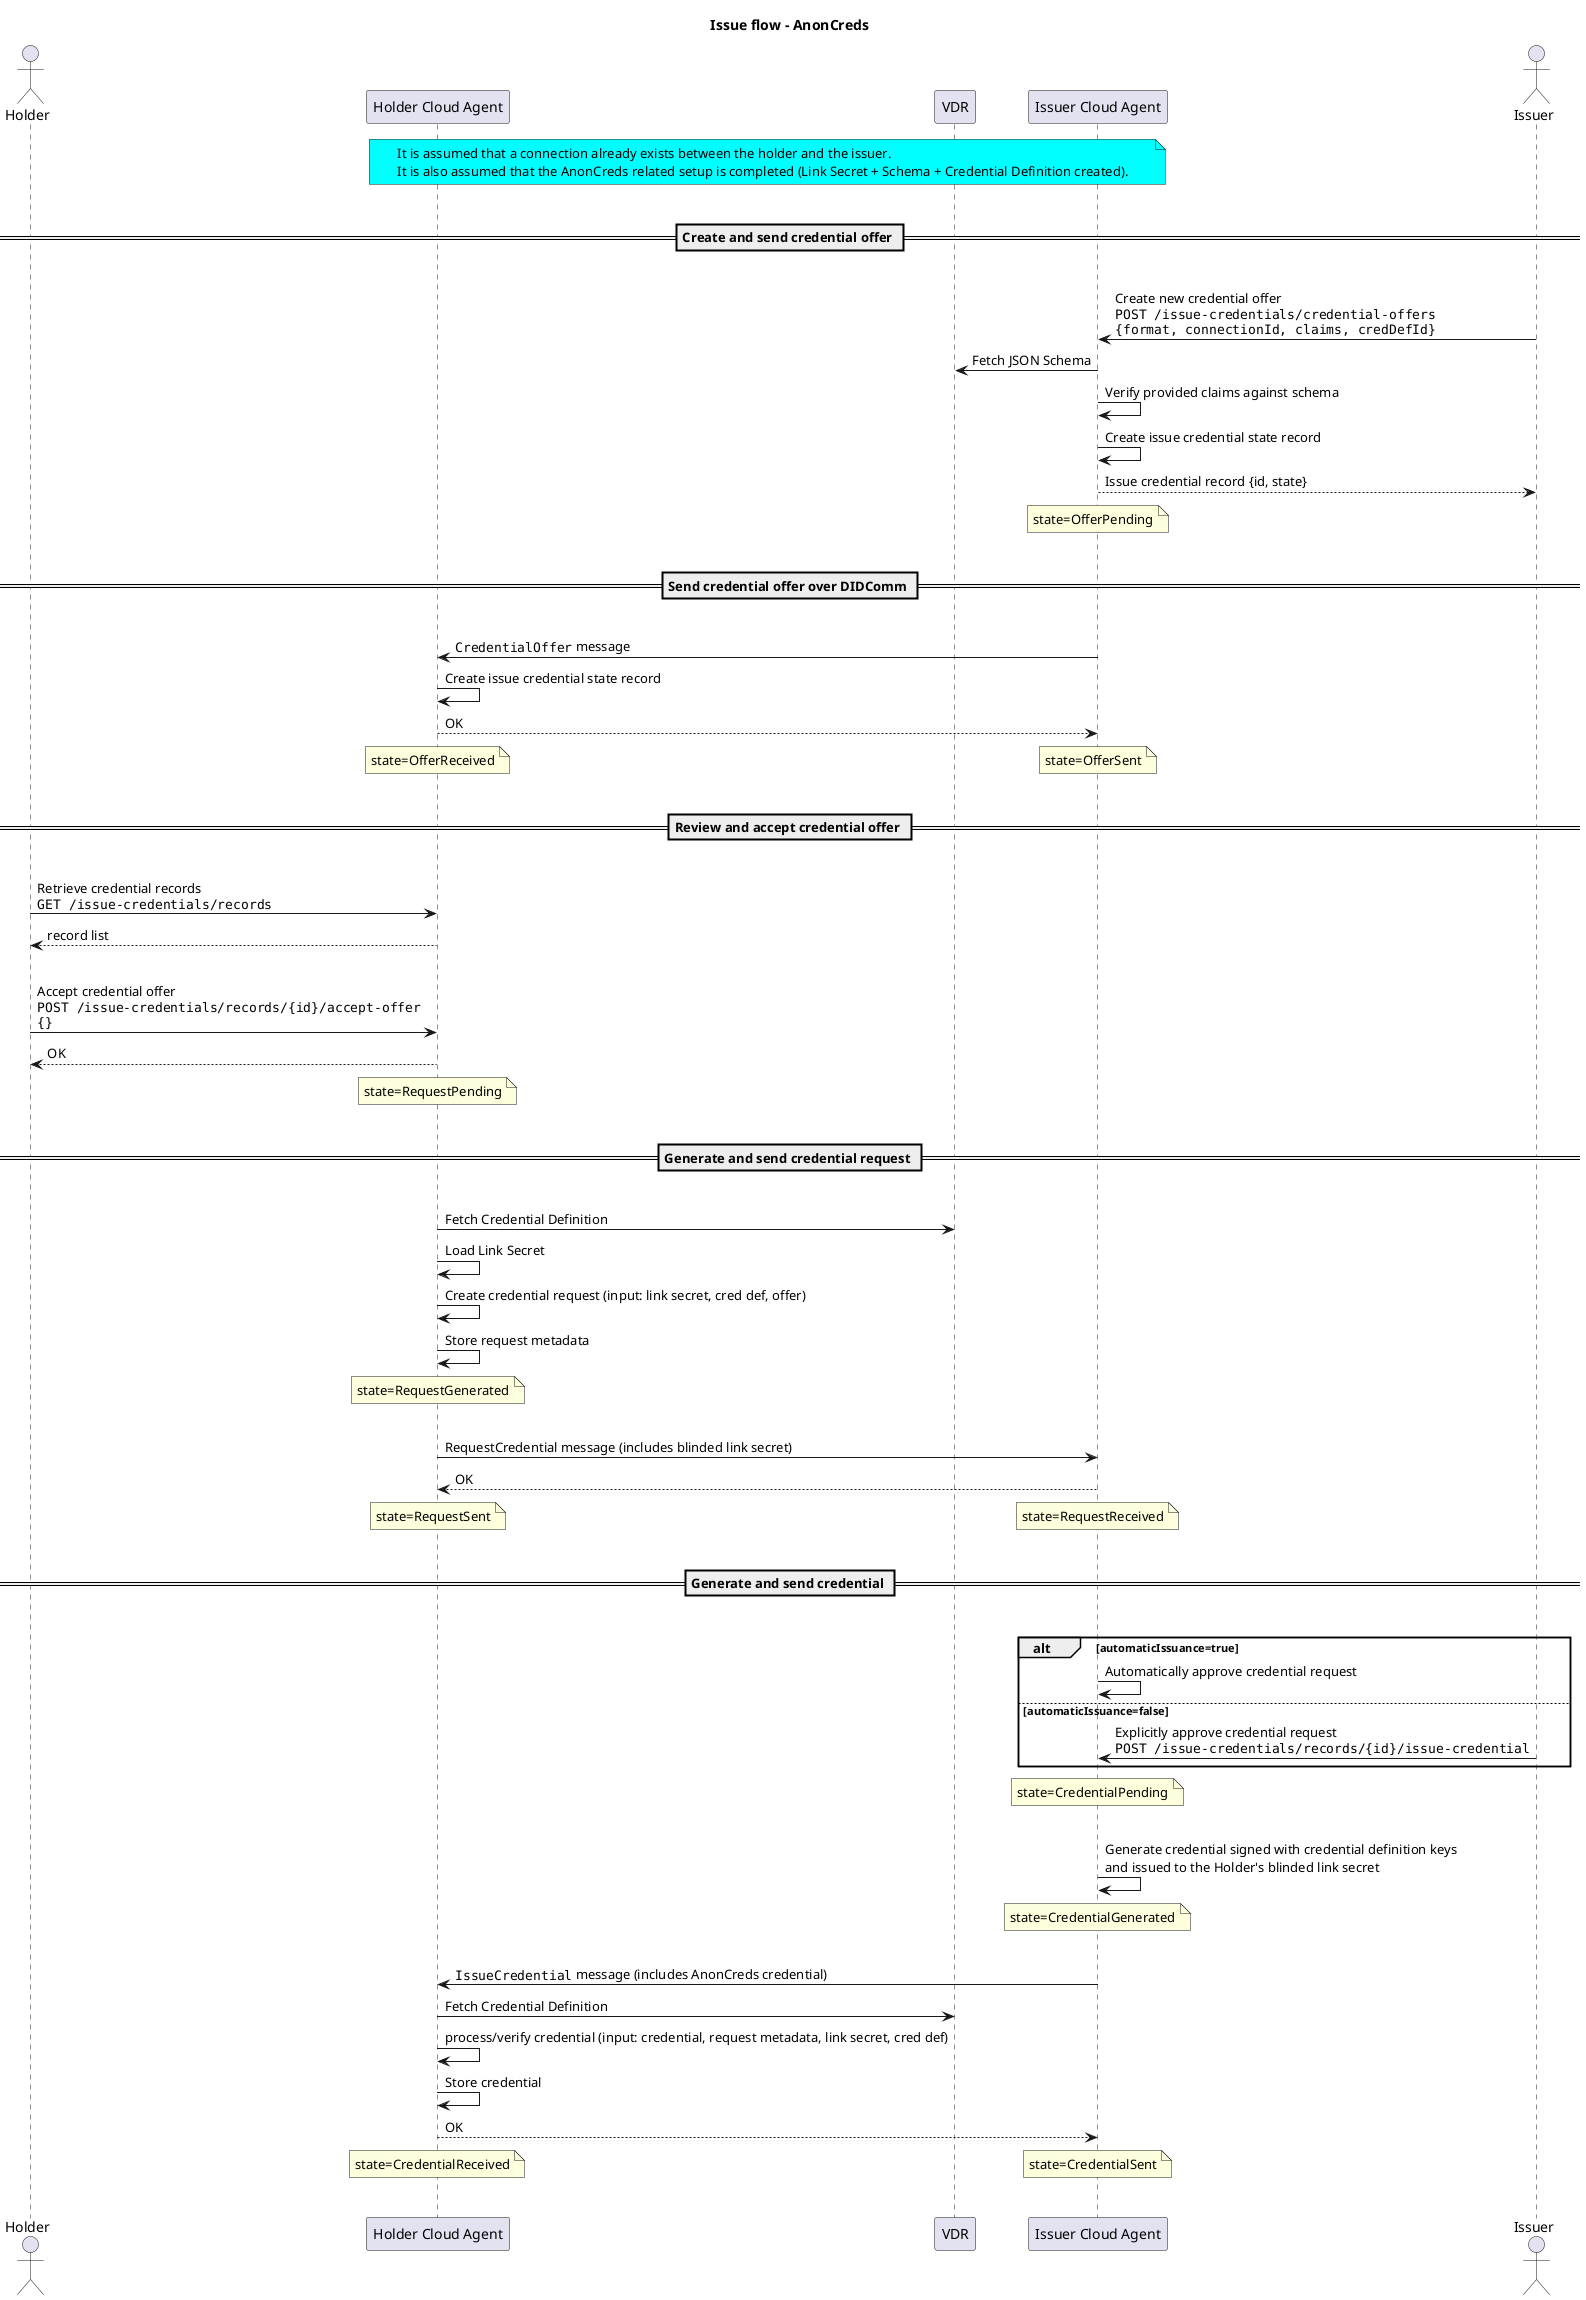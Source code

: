 @startuml
title Issue flow - AnonCreds

actor Holder as holder
participant "Holder Cloud Agent" as holderAgent
participant VDR
participant "Issuer Cloud Agent" as issuerAgent
actor Issuer as issuer

note over holderAgent, issuerAgent #aqua
    It is assumed that a connection already exists between the holder and the issuer.
    It is also assumed that the AnonCreds related setup is completed (Link Secret + Schema + Credential Definition created).
end note
|||
== Create and send credential offer ==
|||
issuer -> issuerAgent: Create new credential offer\n""POST /issue-credentials/credential-offers""\n""{format, connectionId, claims, credDefId}""
issuerAgent -> VDR: Fetch JSON Schema
issuerAgent -> issuerAgent: Verify provided claims against schema
issuerAgent -> issuerAgent: Create issue credential state record
issuerAgent --> issuer: Issue credential record {id, state}
note over issuerAgent: state=OfferPending
|||

== Send credential offer over DIDComm ==
|||
issuerAgent -> holderAgent: ""CredentialOffer"" message
holderAgent -> holderAgent: Create issue credential state record
holderAgent --> issuerAgent: OK
note over holderAgent: state=OfferReceived
/ note over issuerAgent: state=OfferSent
|||

== Review and accept credential offer ==
|||
holder -> holderAgent: Retrieve credential records\n""GET /issue-credentials/records""
holderAgent --> holder: record list
|||
holder -> holderAgent: Accept credential offer\n""POST /issue-credentials/records/{id}/accept-offer""\n""{}""
holderAgent --> holder: OK
note over holderAgent: state=RequestPending
|||

== Generate and send credential request ==
|||
holderAgent -> VDR: Fetch Credential Definition
holderAgent -> holderAgent: Load Link Secret
holderAgent -> holderAgent: Create credential request (input: link secret, cred def, offer)
holderAgent -> holderAgent: Store request metadata
note over holderAgent: state=RequestGenerated
|||
holderAgent -> issuerAgent: RequestCredential message (includes blinded link secret)
issuerAgent --> holderAgent: OK
note over holderAgent: state=RequestSent
/ note over issuerAgent: state=RequestReceived
|||

== Generate and send credential ==
|||
alt automaticIssuance=true
issuerAgent -> issuerAgent: Automatically approve credential request
else automaticIssuance=false
issuer -> issuerAgent: Explicitly approve credential request\n""POST /issue-credentials/records/{id}/issue-credential""
end
note over issuerAgent: state=CredentialPending
|||
issuerAgent -> issuerAgent: Generate credential signed with credential definition keys\nand issued to the Holder's blinded link secret
note over issuerAgent: state=CredentialGenerated
|||
issuerAgent -> holderAgent: ""IssueCredential"" message (includes AnonCreds credential)
holderAgent -> VDR: Fetch Credential Definition
holderAgent -> holderAgent: process/verify credential (input: credential, request metadata, link secret, cred def)
holderAgent -> holderAgent: Store credential
holderAgent --> issuerAgent: OK
note over issuerAgent: state=CredentialSent
/ note over holderAgent: state=CredentialReceived
|||
@enduml
